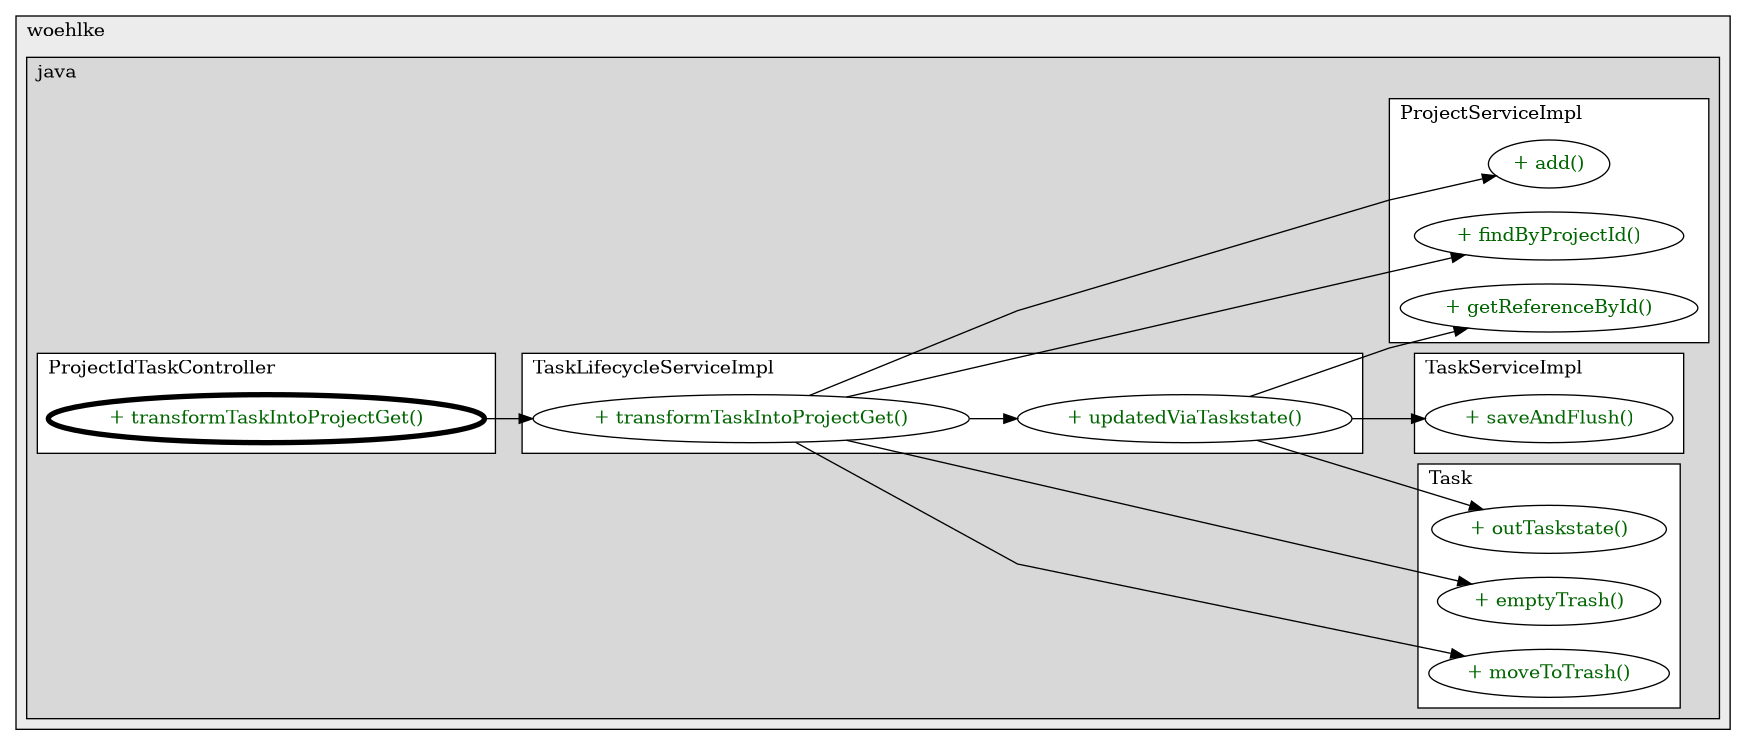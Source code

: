@startuml

/' diagram meta data start
config=CallConfiguration;
{
  "rootMethod": "org.woehlke.java.simpleworklist.domain.ProjectIdTaskController#transformTaskIntoProjectGet(Project,Task,UserSessionBean,Model)",
  "projectClassification": {
    "searchMode": "OpenProject", // OpenProject, AllProjects
    "includedProjects": "",
    "pathEndKeywords": "*.impl",
    "isClientPath": "",
    "isClientName": "",
    "isTestPath": "",
    "isTestName": "",
    "isMappingPath": "",
    "isMappingName": "",
    "isDataAccessPath": "",
    "isDataAccessName": "",
    "isDataStructurePath": "",
    "isDataStructureName": "",
    "isInterfaceStructuresPath": "",
    "isInterfaceStructuresName": "",
    "isEntryPointPath": "",
    "isEntryPointName": "",
    "treatFinalFieldsAsMandatory": false
  },
  "graphRestriction": {
    "classPackageExcludeFilter": "",
    "classPackageIncludeFilter": "",
    "classNameExcludeFilter": "",
    "classNameIncludeFilter": "",
    "methodNameExcludeFilter": "",
    "methodNameIncludeFilter": "",
    "removeByInheritance": "", // inheritance/annotation based filtering is done in a second step
    "removeByAnnotation": "",
    "removeByClassPackage": "", // cleanup the graph after inheritance/annotation based filtering is done
    "removeByClassName": "",
    "cutMappings": false,
    "cutEnum": true,
    "cutTests": true,
    "cutClient": true,
    "cutDataAccess": true,
    "cutInterfaceStructures": true,
    "cutDataStructures": true,
    "cutGetterAndSetter": true,
    "cutConstructors": true
  },
  "graphTraversal": {
    "forwardDepth": 3,
    "backwardDepth": 3,
    "classPackageExcludeFilter": "",
    "classPackageIncludeFilter": "",
    "classNameExcludeFilter": "",
    "classNameIncludeFilter": "",
    "methodNameExcludeFilter": "",
    "methodNameIncludeFilter": "",
    "hideMappings": false,
    "hideDataStructures": false,
    "hidePrivateMethods": true,
    "hideInterfaceCalls": true, // indirection: implementation -> interface (is hidden) -> implementation
    "onlyShowApplicationEntryPoints": false, // root node is included
    "useMethodCallsForStructureDiagram": "ForwardOnly" // ForwardOnly, BothDirections, No
  },
  "details": {
    "aggregation": "GroupByClass", // ByClass, GroupByClass, None
    "showMethodParametersTypes": false,
    "showMethodParametersNames": false,
    "showMethodReturnType": false,
    "showPackageLevels": 2,
    "showCallOrder": false,
    "edgeMode": "MethodsOnly", // TypesOnly, MethodsOnly, TypesAndMethods, MethodsAndDirectTypeUsage
    "showDetailedClassStructure": false
  },
  "rootClass": "org.woehlke.java.simpleworklist.domain.ProjectIdTaskController",
  "extensionCallbackMethod": "" // qualified.class.name#methodName - signature: public static String method(String)
}
diagram meta data end '/



digraph g {
    rankdir="LR"
    splines=polyline


'nodes
subgraph cluster_1513072491 {
   	label=woehlke
	labeljust=l
	fillcolor="#ececec"
	style=filled

   subgraph cluster_1573988037 {
   	label=java
	labeljust=l
	fillcolor="#d8d8d8"
	style=filled

   subgraph cluster_1533270679 {
   	label=TaskServiceImpl
	labeljust=l
	fillcolor=white
	style=filled

   TaskServiceImpl309352181XXXsaveAndFlush2599333[
	label="+ saveAndFlush()"
	style=filled
	fillcolor=white
	tooltip="TaskServiceImpl

null"
	fontcolor=darkgreen
];
}

subgraph cluster_1612583461 {
   	label=TaskLifecycleServiceImpl
	labeljust=l
	fillcolor=white
	style=filled

   TaskLifecycleServiceImpl79094691XXXtransformTaskIntoProjectGet942577747[
	label="+ transformTaskIntoProjectGet()"
	style=filled
	fillcolor=white
	tooltip="TaskLifecycleServiceImpl

null"
	fontcolor=darkgreen
];

TaskLifecycleServiceImpl79094691XXXupdatedViaTaskstate2599333[
	label="+ updatedViaTaskstate()"
	style=filled
	fillcolor=white
	tooltip="TaskLifecycleServiceImpl

null"
	fontcolor=darkgreen
];
}

subgraph cluster_2046388601 {
   	label=ProjectIdTaskController
	labeljust=l
	fillcolor=white
	style=filled

   ProjectIdTaskController720069294XXXtransformTaskIntoProjectGet433377536[
	label="+ transformTaskIntoProjectGet()"
	style=filled
	fillcolor=white
	tooltip="ProjectIdTaskController

null"
	penwidth=4
	fontcolor=darkgreen
];
}

subgraph cluster_308398869 {
   	label=Task
	labeljust=l
	fillcolor=white
	style=filled

   Task177572226XXXemptyTrash0[
	label="+ emptyTrash()"
	style=filled
	fillcolor=white
	tooltip="Task

null"
	fontcolor=darkgreen
];

Task177572226XXXmoveToTrash0[
	label="+ moveToTrash()"
	style=filled
	fillcolor=white
	tooltip="Task

null"
	fontcolor=darkgreen
];

Task177572226XXXoutTaskstate0[
	label="+ outTaskstate()"
	style=filled
	fillcolor=white
	tooltip="Task

null"
	fontcolor=darkgreen
];
}

subgraph cluster_850699231 {
   	label=ProjectServiceImpl
	labeljust=l
	fillcolor=white
	style=filled

   ProjectServiceImpl139031465XXXadd1355342585[
	label="+ add()"
	style=filled
	fillcolor=white
	tooltip="ProjectServiceImpl

null"
	fontcolor=darkgreen
];

ProjectServiceImpl139031465XXXfindByProjectId3327612[
	label="+ findByProjectId()"
	style=filled
	fillcolor=white
	tooltip="ProjectServiceImpl

null"
	fontcolor=darkgreen
];

ProjectServiceImpl139031465XXXgetReferenceById3327612[
	label="+ getReferenceById()"
	style=filled
	fillcolor=white
	tooltip="ProjectServiceImpl

null"
	fontcolor=darkgreen
];
}
}
}

'edges
ProjectIdTaskController720069294XXXtransformTaskIntoProjectGet433377536 -> TaskLifecycleServiceImpl79094691XXXtransformTaskIntoProjectGet942577747;
TaskLifecycleServiceImpl79094691XXXtransformTaskIntoProjectGet942577747 -> ProjectServiceImpl139031465XXXadd1355342585;
TaskLifecycleServiceImpl79094691XXXtransformTaskIntoProjectGet942577747 -> ProjectServiceImpl139031465XXXfindByProjectId3327612;
TaskLifecycleServiceImpl79094691XXXtransformTaskIntoProjectGet942577747 -> Task177572226XXXemptyTrash0;
TaskLifecycleServiceImpl79094691XXXtransformTaskIntoProjectGet942577747 -> Task177572226XXXmoveToTrash0;
TaskLifecycleServiceImpl79094691XXXtransformTaskIntoProjectGet942577747 -> TaskLifecycleServiceImpl79094691XXXupdatedViaTaskstate2599333;
TaskLifecycleServiceImpl79094691XXXupdatedViaTaskstate2599333 -> ProjectServiceImpl139031465XXXgetReferenceById3327612;
TaskLifecycleServiceImpl79094691XXXupdatedViaTaskstate2599333 -> Task177572226XXXoutTaskstate0;
TaskLifecycleServiceImpl79094691XXXupdatedViaTaskstate2599333 -> TaskServiceImpl309352181XXXsaveAndFlush2599333;

}
@enduml
